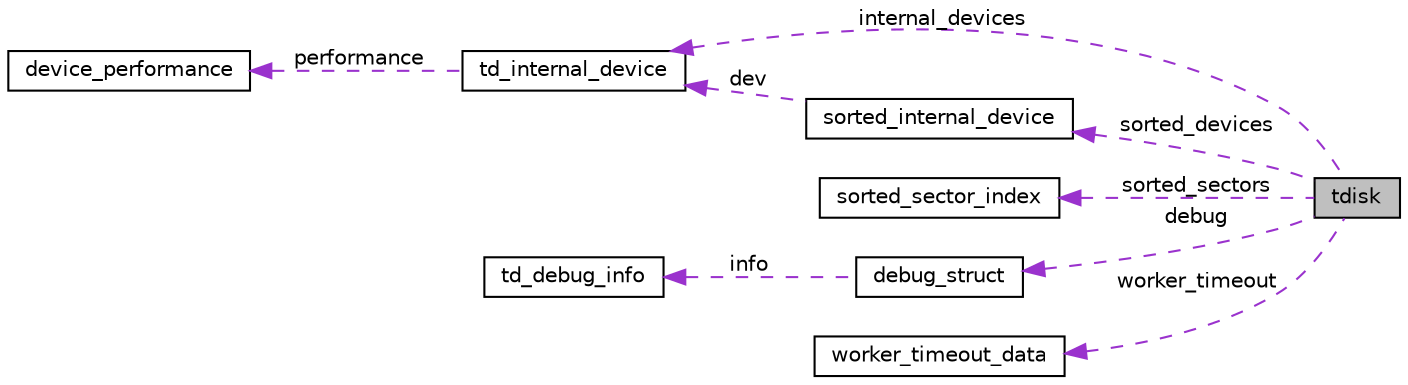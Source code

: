 digraph "tdisk"
{
  edge [fontname="Helvetica",fontsize="10",labelfontname="Helvetica",labelfontsize="10"];
  node [fontname="Helvetica",fontsize="10",shape=record];
  rankdir="LR";
  Node1 [label="tdisk",height=0.2,width=0.4,color="black", fillcolor="grey75", style="filled", fontcolor="black"];
  Node2 -> Node1 [dir="back",color="darkorchid3",fontsize="10",style="dashed",label=" sorted_devices" ,fontname="Helvetica"];
  Node2 [label="sorted_internal_device",height=0.2,width=0.4,color="black", fillcolor="white", style="filled",URL="$tdisk_8h.html#structsorted__internal__device",tooltip="This struct represents an internal device but sorted accorting to its performance. "];
  Node3 -> Node2 [dir="back",color="darkorchid3",fontsize="10",style="dashed",label=" dev" ,fontname="Helvetica"];
  Node3 [label="td_internal_device",height=0.2,width=0.4,color="black", fillcolor="white", style="filled",URL="$tdisk_8h.html#structtd__internal__device",tooltip="A td_internal_device represents an underlying physical device of a tDisk. "];
  Node4 -> Node3 [dir="back",color="darkorchid3",fontsize="10",style="dashed",label=" performance" ,fontname="Helvetica"];
  Node4 [label="device_performance",height=0.2,width=0.4,color="black", fillcolor="white", style="filled",URL="$interface_8h.html#structdevice__performance",tooltip="This struct represents performance indicators of a physical disk. "];
  Node5 -> Node1 [dir="back",color="darkorchid3",fontsize="10",style="dashed",label=" sorted_sectors" ,fontname="Helvetica"];
  Node5 [label="sorted_sector_index",height=0.2,width=0.4,color="black", fillcolor="white", style="filled",URL="$tdisk_8h.html#structsorted__sector__index",tooltip="A sorted_sector_index represents a physical sector sorted according to the access_count. "];
  Node6 -> Node1 [dir="back",color="darkorchid3",fontsize="10",style="dashed",label=" debug" ,fontname="Helvetica"];
  Node6 [label="debug_struct",height=0.2,width=0.4,color="black", fillcolor="white", style="filled",URL="$tdisk__debug_8h.html#structdebug__struct",tooltip="This struct holds the data for saving debug info. "];
  Node7 -> Node6 [dir="back",color="darkorchid3",fontsize="10",style="dashed",label=" info" ,fontname="Helvetica"];
  Node7 [label="td_debug_info",height=0.2,width=0.4,color="black", fillcolor="white", style="filled",URL="$tdisk__debug_8h.html#structtd__debug__info",tooltip="This struct is used to store information about the current operations of a program. "];
  Node8 -> Node1 [dir="back",color="darkorchid3",fontsize="10",style="dashed",label=" worker_timeout" ,fontname="Helvetica"];
  Node8 [label="worker_timeout_data",height=0.2,width=0.4,color="black", fillcolor="white", style="filled",URL="$structworker__timeout__data.html",tooltip="This data needs to be handed over by kthread_run to start the timeout worker thread. "];
  Node3 -> Node1 [dir="back",color="darkorchid3",fontsize="10",style="dashed",label=" internal_devices" ,fontname="Helvetica"];
}
